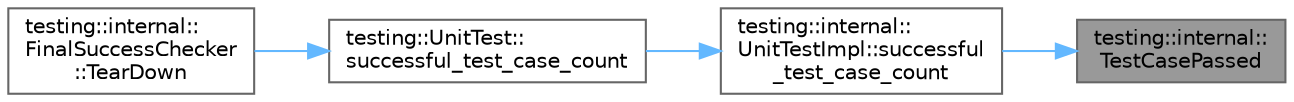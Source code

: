 digraph "testing::internal::TestCasePassed"
{
 // LATEX_PDF_SIZE
  bgcolor="transparent";
  edge [fontname=Helvetica,fontsize=10,labelfontname=Helvetica,labelfontsize=10];
  node [fontname=Helvetica,fontsize=10,shape=box,height=0.2,width=0.4];
  rankdir="RL";
  Node1 [id="Node000001",label="testing::internal::\lTestCasePassed",height=0.2,width=0.4,color="gray40", fillcolor="grey60", style="filled", fontcolor="black",tooltip=" "];
  Node1 -> Node2 [id="edge1_Node000001_Node000002",dir="back",color="steelblue1",style="solid",tooltip=" "];
  Node2 [id="Node000002",label="testing::internal::\lUnitTestImpl::successful\l_test_case_count",height=0.2,width=0.4,color="grey40", fillcolor="white", style="filled",URL="$classtesting_1_1internal_1_1_unit_test_impl.html#a2db3a2b3fed8065dbdd768ee407bf67e",tooltip=" "];
  Node2 -> Node3 [id="edge2_Node000002_Node000003",dir="back",color="steelblue1",style="solid",tooltip=" "];
  Node3 [id="Node000003",label="testing::UnitTest::\lsuccessful_test_case_count",height=0.2,width=0.4,color="grey40", fillcolor="white", style="filled",URL="$classtesting_1_1_unit_test.html#acaa2ab71f53c25ffe0242a91c14e173f",tooltip=" "];
  Node3 -> Node4 [id="edge3_Node000003_Node000004",dir="back",color="steelblue1",style="solid",tooltip=" "];
  Node4 [id="Node000004",label="testing::internal::\lFinalSuccessChecker\l::TearDown",height=0.2,width=0.4,color="grey40", fillcolor="white", style="filled",URL="$classtesting_1_1internal_1_1_final_success_checker.html#a8f39d12a1f2bfe8c6c04b5c6749382c9",tooltip=" "];
}
